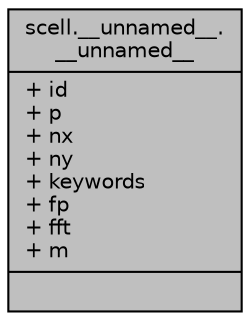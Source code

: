 digraph "scell.__unnamed__.__unnamed__"
{
 // INTERACTIVE_SVG=YES
  bgcolor="transparent";
  edge [fontname="Helvetica",fontsize="10",labelfontname="Helvetica",labelfontsize="10"];
  node [fontname="Helvetica",fontsize="10",shape=record];
  Node216 [label="{scell.__unnamed__.\l__unnamed__\n|+ id\l+ p\l+ nx\l+ ny\l+ keywords\l+ fp\l+ fft\l+ m\l|}",height=0.2,width=0.4,color="black", fillcolor="grey75", style="filled", fontcolor="black"];
}
